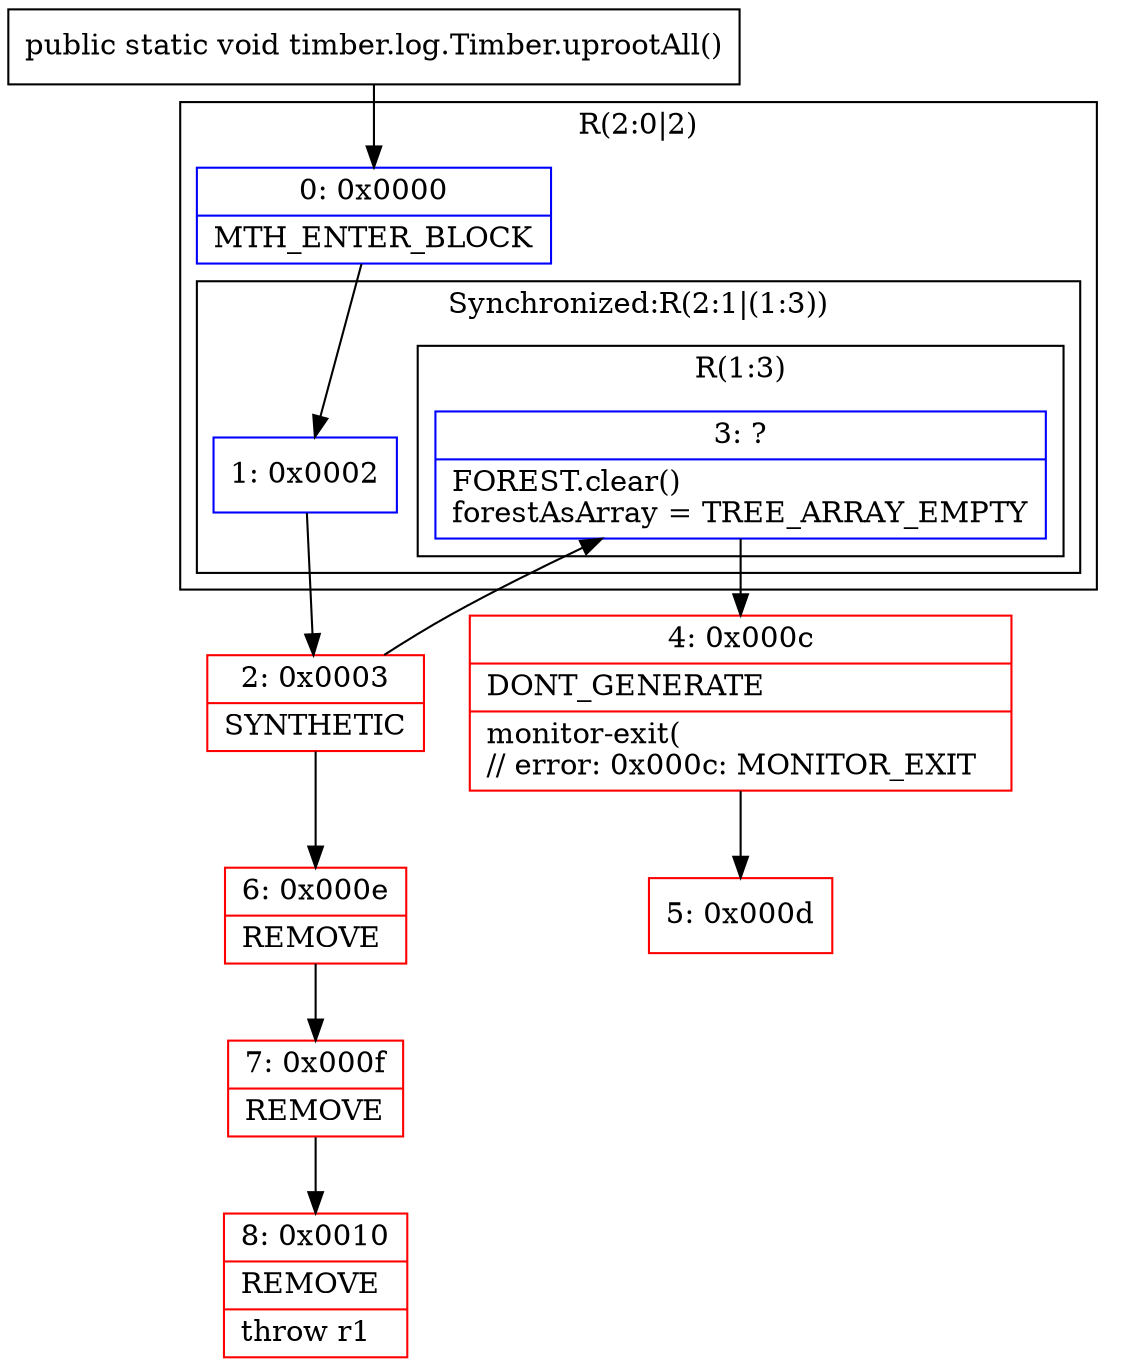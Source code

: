 digraph "CFG fortimber.log.Timber.uprootAll()V" {
subgraph cluster_Region_1215483964 {
label = "R(2:0|2)";
node [shape=record,color=blue];
Node_0 [shape=record,label="{0\:\ 0x0000|MTH_ENTER_BLOCK\l}"];
subgraph cluster_SynchronizedRegion_1600639483 {
label = "Synchronized:R(2:1|(1:3))";
node [shape=record,color=blue];
Node_1 [shape=record,label="{1\:\ 0x0002}"];
subgraph cluster_Region_748320086 {
label = "R(1:3)";
node [shape=record,color=blue];
Node_3 [shape=record,label="{3\:\ ?|FOREST.clear()\lforestAsArray = TREE_ARRAY_EMPTY\l}"];
}
}
}
Node_2 [shape=record,color=red,label="{2\:\ 0x0003|SYNTHETIC\l}"];
Node_4 [shape=record,color=red,label="{4\:\ 0x000c|DONT_GENERATE\l|monitor\-exit(\l\/\/ error: 0x000c: MONITOR_EXIT  \l}"];
Node_5 [shape=record,color=red,label="{5\:\ 0x000d}"];
Node_6 [shape=record,color=red,label="{6\:\ 0x000e|REMOVE\l}"];
Node_7 [shape=record,color=red,label="{7\:\ 0x000f|REMOVE\l}"];
Node_8 [shape=record,color=red,label="{8\:\ 0x0010|REMOVE\l|throw r1\l}"];
MethodNode[shape=record,label="{public static void timber.log.Timber.uprootAll() }"];
MethodNode -> Node_0;
Node_0 -> Node_1;
Node_1 -> Node_2;
Node_3 -> Node_4;
Node_2 -> Node_3;
Node_2 -> Node_6;
Node_4 -> Node_5;
Node_6 -> Node_7;
Node_7 -> Node_8;
}

